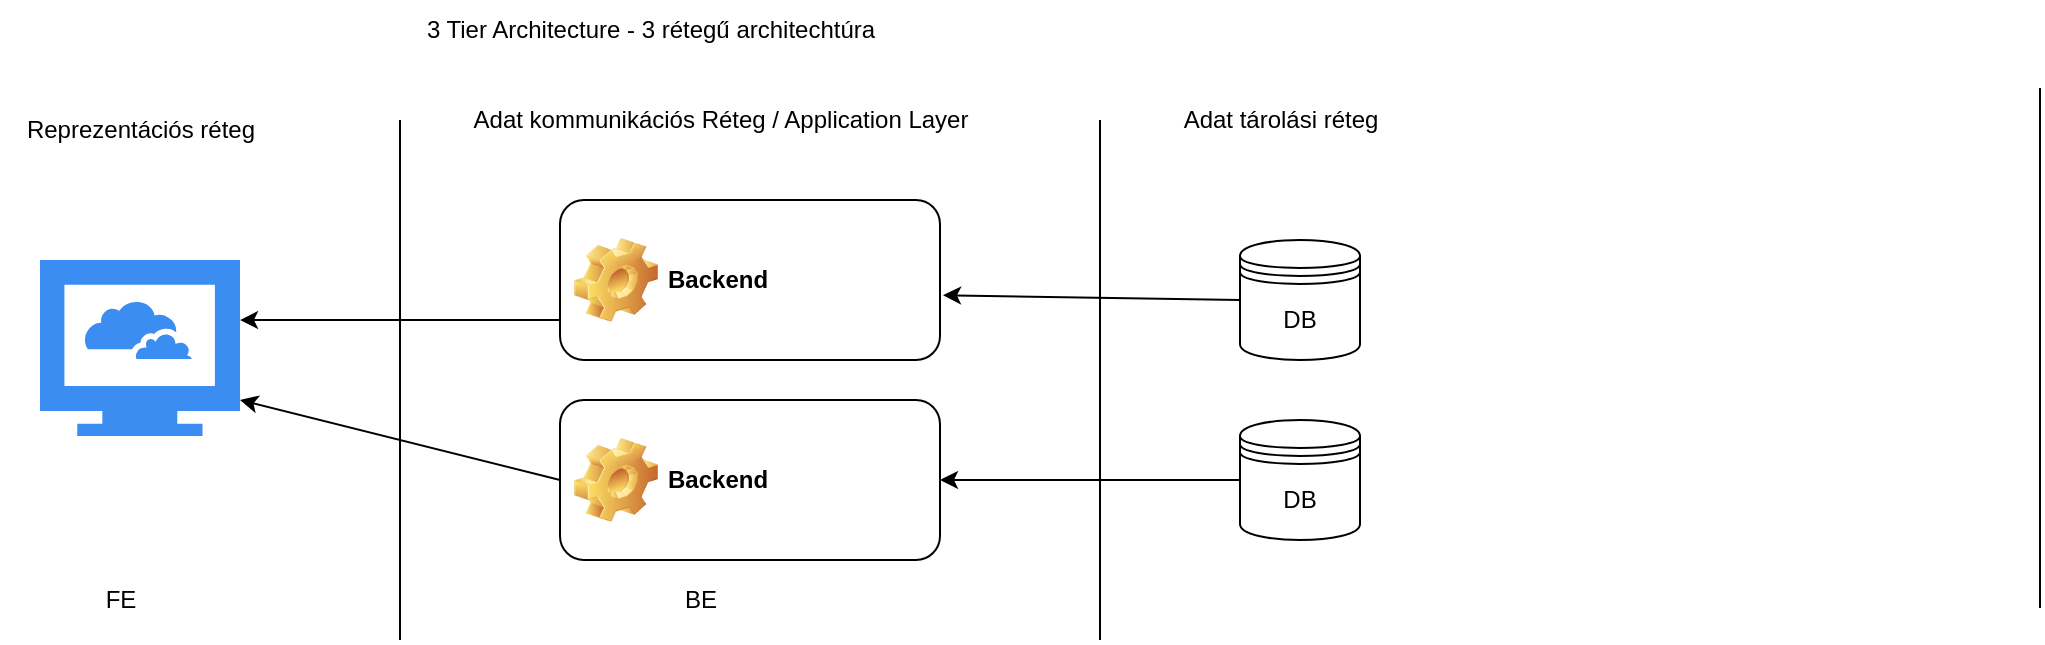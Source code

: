 <mxfile>
    <diagram id="cE-kqupBOOCBwrL7vur7" name="Page-1">
        <mxGraphModel dx="817" dy="344" grid="1" gridSize="10" guides="1" tooltips="1" connect="1" arrows="1" fold="1" page="1" pageScale="1" pageWidth="850" pageHeight="1100" math="0" shadow="0">
            <root>
                <mxCell id="0"/>
                <mxCell id="1" parent="0"/>
                <mxCell id="12" style="edgeStyle=none;html=1;exitX=0;exitY=0.75;exitDx=0;exitDy=0;entryX=1;entryY=0.341;entryDx=0;entryDy=0;entryPerimeter=0;" edge="1" parent="1" source="2" target="11">
                    <mxGeometry relative="1" as="geometry"/>
                </mxCell>
                <mxCell id="2" value="Backend" style="label;whiteSpace=wrap;html=1;image=img/clipart/Gear_128x128.png" vertex="1" parent="1">
                    <mxGeometry x="320" y="110" width="190" height="80" as="geometry"/>
                </mxCell>
                <mxCell id="13" style="edgeStyle=none;html=1;exitX=0;exitY=0.5;exitDx=0;exitDy=0;entryX=1;entryY=0.795;entryDx=0;entryDy=0;entryPerimeter=0;" edge="1" parent="1" source="6" target="11">
                    <mxGeometry relative="1" as="geometry"/>
                </mxCell>
                <mxCell id="6" value="Backend" style="label;whiteSpace=wrap;html=1;image=img/clipart/Gear_128x128.png" vertex="1" parent="1">
                    <mxGeometry x="320" y="210" width="190" height="80" as="geometry"/>
                </mxCell>
                <mxCell id="9" style="edgeStyle=none;html=1;exitX=0;exitY=0.5;exitDx=0;exitDy=0;entryX=1.008;entryY=0.595;entryDx=0;entryDy=0;entryPerimeter=0;" edge="1" parent="1" source="7" target="2">
                    <mxGeometry relative="1" as="geometry"/>
                </mxCell>
                <mxCell id="7" value="DB&lt;br&gt;" style="shape=datastore;whiteSpace=wrap;html=1;" vertex="1" parent="1">
                    <mxGeometry x="660" y="130" width="60" height="60" as="geometry"/>
                </mxCell>
                <mxCell id="10" style="edgeStyle=none;html=1;exitX=0;exitY=0.5;exitDx=0;exitDy=0;entryX=1;entryY=0.5;entryDx=0;entryDy=0;" edge="1" parent="1" source="8" target="6">
                    <mxGeometry relative="1" as="geometry"/>
                </mxCell>
                <mxCell id="8" value="DB&lt;br&gt;" style="shape=datastore;whiteSpace=wrap;html=1;" vertex="1" parent="1">
                    <mxGeometry x="660" y="220" width="60" height="60" as="geometry"/>
                </mxCell>
                <mxCell id="11" value="" style="sketch=0;html=1;aspect=fixed;strokeColor=none;shadow=0;align=center;verticalAlign=top;fillColor=#3B8DF1;shape=mxgraph.gcp2.cloud_computer" vertex="1" parent="1">
                    <mxGeometry x="60" y="140" width="100" height="88" as="geometry"/>
                </mxCell>
                <mxCell id="14" value="" style="endArrow=none;html=1;" edge="1" parent="1">
                    <mxGeometry width="50" height="50" relative="1" as="geometry">
                        <mxPoint x="1060" y="314" as="sourcePoint"/>
                        <mxPoint x="1060" y="54" as="targetPoint"/>
                    </mxGeometry>
                </mxCell>
                <mxCell id="16" value="" style="endArrow=none;html=1;" edge="1" parent="1">
                    <mxGeometry width="50" height="50" relative="1" as="geometry">
                        <mxPoint x="590" y="330" as="sourcePoint"/>
                        <mxPoint x="590" y="70" as="targetPoint"/>
                    </mxGeometry>
                </mxCell>
                <mxCell id="17" value="Reprezentációs réteg" style="text;html=1;align=center;verticalAlign=middle;resizable=0;points=[];autosize=1;strokeColor=none;fillColor=none;" vertex="1" parent="1">
                    <mxGeometry x="40" y="60" width="140" height="30" as="geometry"/>
                </mxCell>
                <mxCell id="19" value="3 Tier Architecture - 3 rétegű architechtúra" style="text;html=1;align=center;verticalAlign=middle;resizable=0;points=[];autosize=1;strokeColor=none;fillColor=none;" vertex="1" parent="1">
                    <mxGeometry x="240" y="10" width="250" height="30" as="geometry"/>
                </mxCell>
                <mxCell id="20" value="" style="endArrow=none;html=1;" edge="1" parent="1">
                    <mxGeometry width="50" height="50" relative="1" as="geometry">
                        <mxPoint x="240" y="330" as="sourcePoint"/>
                        <mxPoint x="240" y="70" as="targetPoint"/>
                    </mxGeometry>
                </mxCell>
                <mxCell id="21" value="Adat kommunikációs Réteg / Application Layer" style="text;html=1;align=center;verticalAlign=middle;resizable=0;points=[];autosize=1;strokeColor=none;fillColor=none;" vertex="1" parent="1">
                    <mxGeometry x="265" y="55" width="270" height="30" as="geometry"/>
                </mxCell>
                <mxCell id="22" value="Adat tárolási réteg" style="text;html=1;align=center;verticalAlign=middle;resizable=0;points=[];autosize=1;strokeColor=none;fillColor=none;" vertex="1" parent="1">
                    <mxGeometry x="620" y="55" width="120" height="30" as="geometry"/>
                </mxCell>
                <mxCell id="24" value="FE" style="text;html=1;align=center;verticalAlign=middle;resizable=0;points=[];autosize=1;strokeColor=none;fillColor=none;" vertex="1" parent="1">
                    <mxGeometry x="80" y="295" width="40" height="30" as="geometry"/>
                </mxCell>
                <mxCell id="25" value="BE" style="text;html=1;align=center;verticalAlign=middle;resizable=0;points=[];autosize=1;strokeColor=none;fillColor=none;" vertex="1" parent="1">
                    <mxGeometry x="370" y="295" width="40" height="30" as="geometry"/>
                </mxCell>
            </root>
        </mxGraphModel>
    </diagram>
</mxfile>